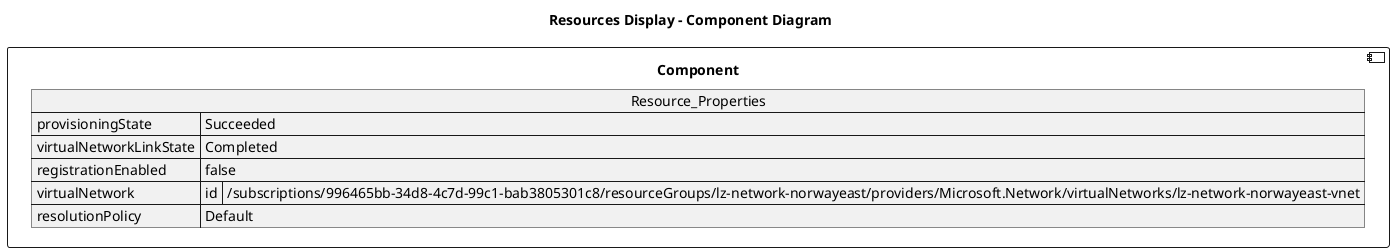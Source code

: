 @startuml

title Resources Display - Component Diagram

component Component {

json  Resource_Properties {
  "provisioningState": "Succeeded",
  "virtualNetworkLinkState": "Completed",
  "registrationEnabled": false,
  "virtualNetwork": {
    "id": "/subscriptions/996465bb-34d8-4c7d-99c1-bab3805301c8/resourceGroups/lz-network-norwayeast/providers/Microsoft.Network/virtualNetworks/lz-network-norwayeast-vnet"
  },
  "resolutionPolicy": "Default"
}
}
@enduml
